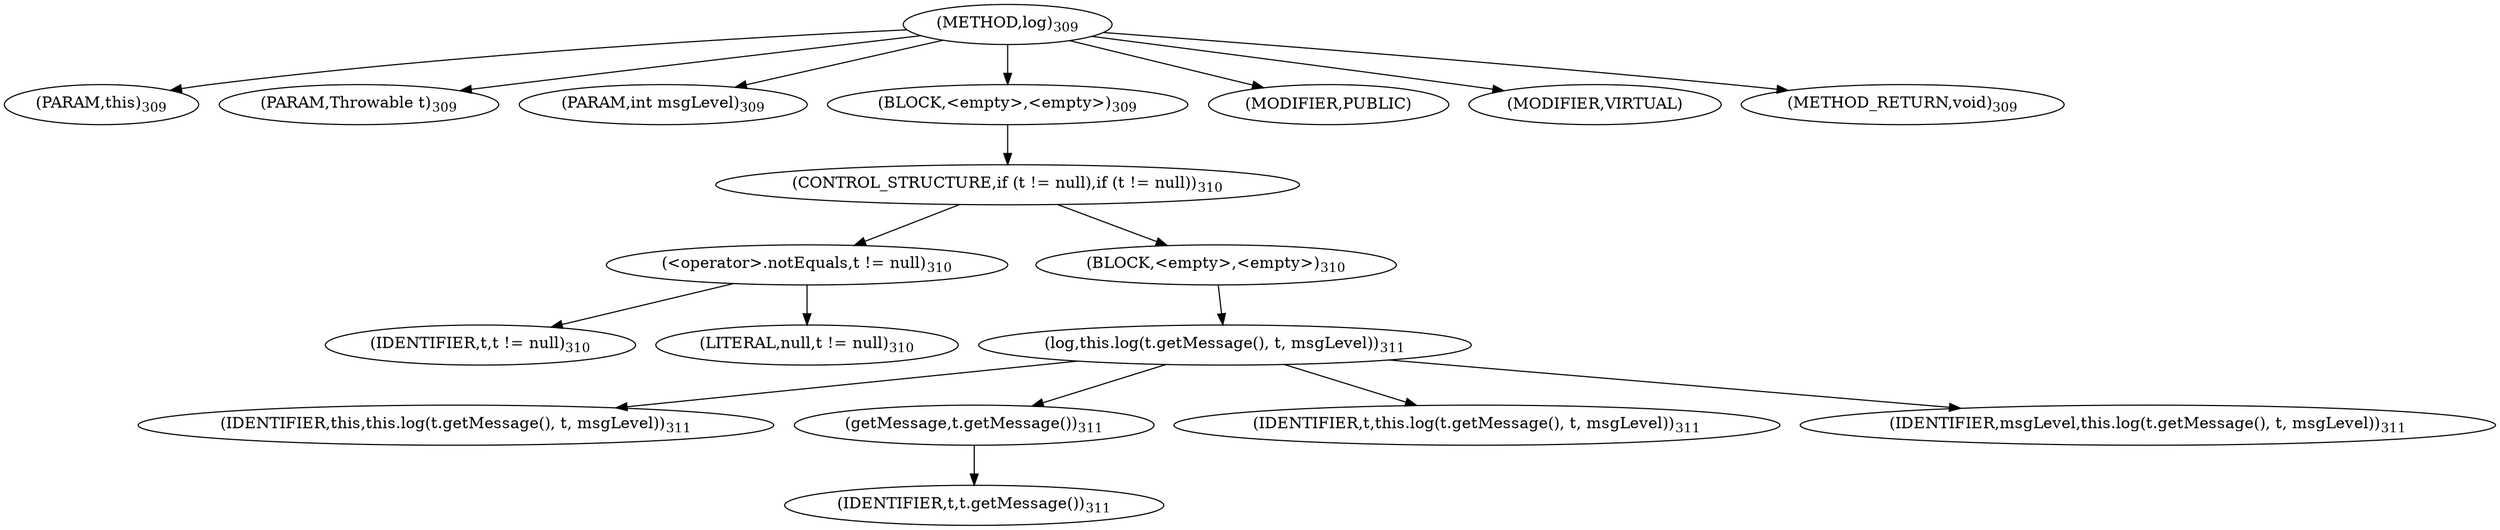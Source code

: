 digraph "log" {  
"343" [label = <(METHOD,log)<SUB>309</SUB>> ]
"36" [label = <(PARAM,this)<SUB>309</SUB>> ]
"344" [label = <(PARAM,Throwable t)<SUB>309</SUB>> ]
"345" [label = <(PARAM,int msgLevel)<SUB>309</SUB>> ]
"346" [label = <(BLOCK,&lt;empty&gt;,&lt;empty&gt;)<SUB>309</SUB>> ]
"347" [label = <(CONTROL_STRUCTURE,if (t != null),if (t != null))<SUB>310</SUB>> ]
"348" [label = <(&lt;operator&gt;.notEquals,t != null)<SUB>310</SUB>> ]
"349" [label = <(IDENTIFIER,t,t != null)<SUB>310</SUB>> ]
"350" [label = <(LITERAL,null,t != null)<SUB>310</SUB>> ]
"351" [label = <(BLOCK,&lt;empty&gt;,&lt;empty&gt;)<SUB>310</SUB>> ]
"352" [label = <(log,this.log(t.getMessage(), t, msgLevel))<SUB>311</SUB>> ]
"35" [label = <(IDENTIFIER,this,this.log(t.getMessage(), t, msgLevel))<SUB>311</SUB>> ]
"353" [label = <(getMessage,t.getMessage())<SUB>311</SUB>> ]
"354" [label = <(IDENTIFIER,t,t.getMessage())<SUB>311</SUB>> ]
"355" [label = <(IDENTIFIER,t,this.log(t.getMessage(), t, msgLevel))<SUB>311</SUB>> ]
"356" [label = <(IDENTIFIER,msgLevel,this.log(t.getMessage(), t, msgLevel))<SUB>311</SUB>> ]
"357" [label = <(MODIFIER,PUBLIC)> ]
"358" [label = <(MODIFIER,VIRTUAL)> ]
"359" [label = <(METHOD_RETURN,void)<SUB>309</SUB>> ]
  "343" -> "36" 
  "343" -> "344" 
  "343" -> "345" 
  "343" -> "346" 
  "343" -> "357" 
  "343" -> "358" 
  "343" -> "359" 
  "346" -> "347" 
  "347" -> "348" 
  "347" -> "351" 
  "348" -> "349" 
  "348" -> "350" 
  "351" -> "352" 
  "352" -> "35" 
  "352" -> "353" 
  "352" -> "355" 
  "352" -> "356" 
  "353" -> "354" 
}
